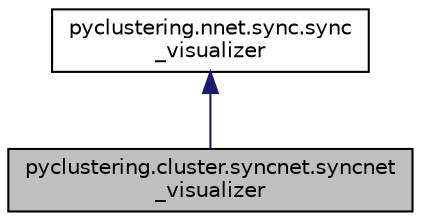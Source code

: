 digraph "pyclustering.cluster.syncnet.syncnet_visualizer"
{
 // INTERACTIVE_SVG=YES
  edge [fontname="Helvetica",fontsize="10",labelfontname="Helvetica",labelfontsize="10"];
  node [fontname="Helvetica",fontsize="10",shape=record];
  Node2 [label="pyclustering.cluster.syncnet.syncnet\l_visualizer",height=0.2,width=0.4,color="black", fillcolor="grey75", style="filled", fontcolor="black"];
  Node3 -> Node2 [dir="back",color="midnightblue",fontsize="10",style="solid",fontname="Helvetica"];
  Node3 [label="pyclustering.nnet.sync.sync\l_visualizer",height=0.2,width=0.4,color="black", fillcolor="white", style="filled",URL="$dc/d86/classpyclustering_1_1nnet_1_1sync_1_1sync__visualizer.html",tooltip="Visualizer of output dynamic of sync network (Sync). "];
}
